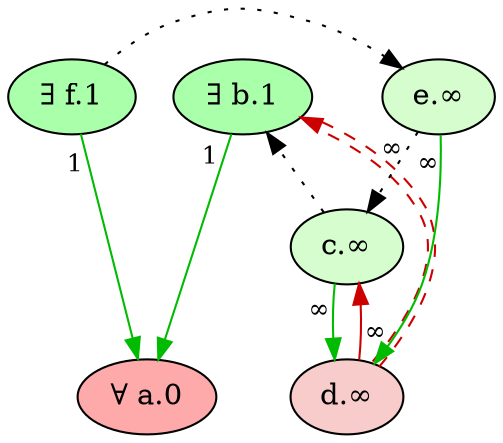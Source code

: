 digraph {
    // Node defaults can be set here if needed
    "a" [style="filled" fillcolor="#FFAAAA" label="∀ a.0" fontsize=14]
    "f" [style="filled" fillcolor="#AAFFAA" label="∃ f.1" fontsize=14]
    "b" [style="filled" fillcolor="#AAFFAA" label="∃ b.1" fontsize=14]
    "c" [style="filled" fillcolor="#d5fdce" label="c.∞" fontsize=14]
    "d" [style="filled" fillcolor="#f7cccb" label="d.∞" fontsize=14]
    "e" [style="filled" fillcolor="#d5fdce" label="e.∞" fontsize=14]
    edge[labeldistance=1.5 fontsize=12]
    "b" -> "a" [color="#00BB00" style="solid" dir="forward" taillabel="1" ]
    "c" -> "b" [color="black" style="dotted" dir="forward" taillabel="" constraint=false]
    "c" -> "d" [color="#00BB00" style="solid" dir="forward" taillabel="∞" ]
    "d" -> "b" [color="#CC0000:invis:#CC0000" style="dashed" dir="forward" taillabel="" constraint=false]
    "d" -> "c" [color="#CC0000" style="solid" dir="forward" taillabel="∞" ]
    "e" -> "c" [color="black" style="dotted" dir="forward" taillabel="∞" ]
    "e" -> "d" [color="#00BB00" style="solid" dir="forward" taillabel="∞" ]
    "f" -> "e" [color="black" style="dotted" dir="forward" taillabel="" constraint=false]
    "f" -> "a" [color="#00BB00" style="solid" dir="forward" taillabel="1" ]
    {rank = max a}
    {rank = min f b}
}